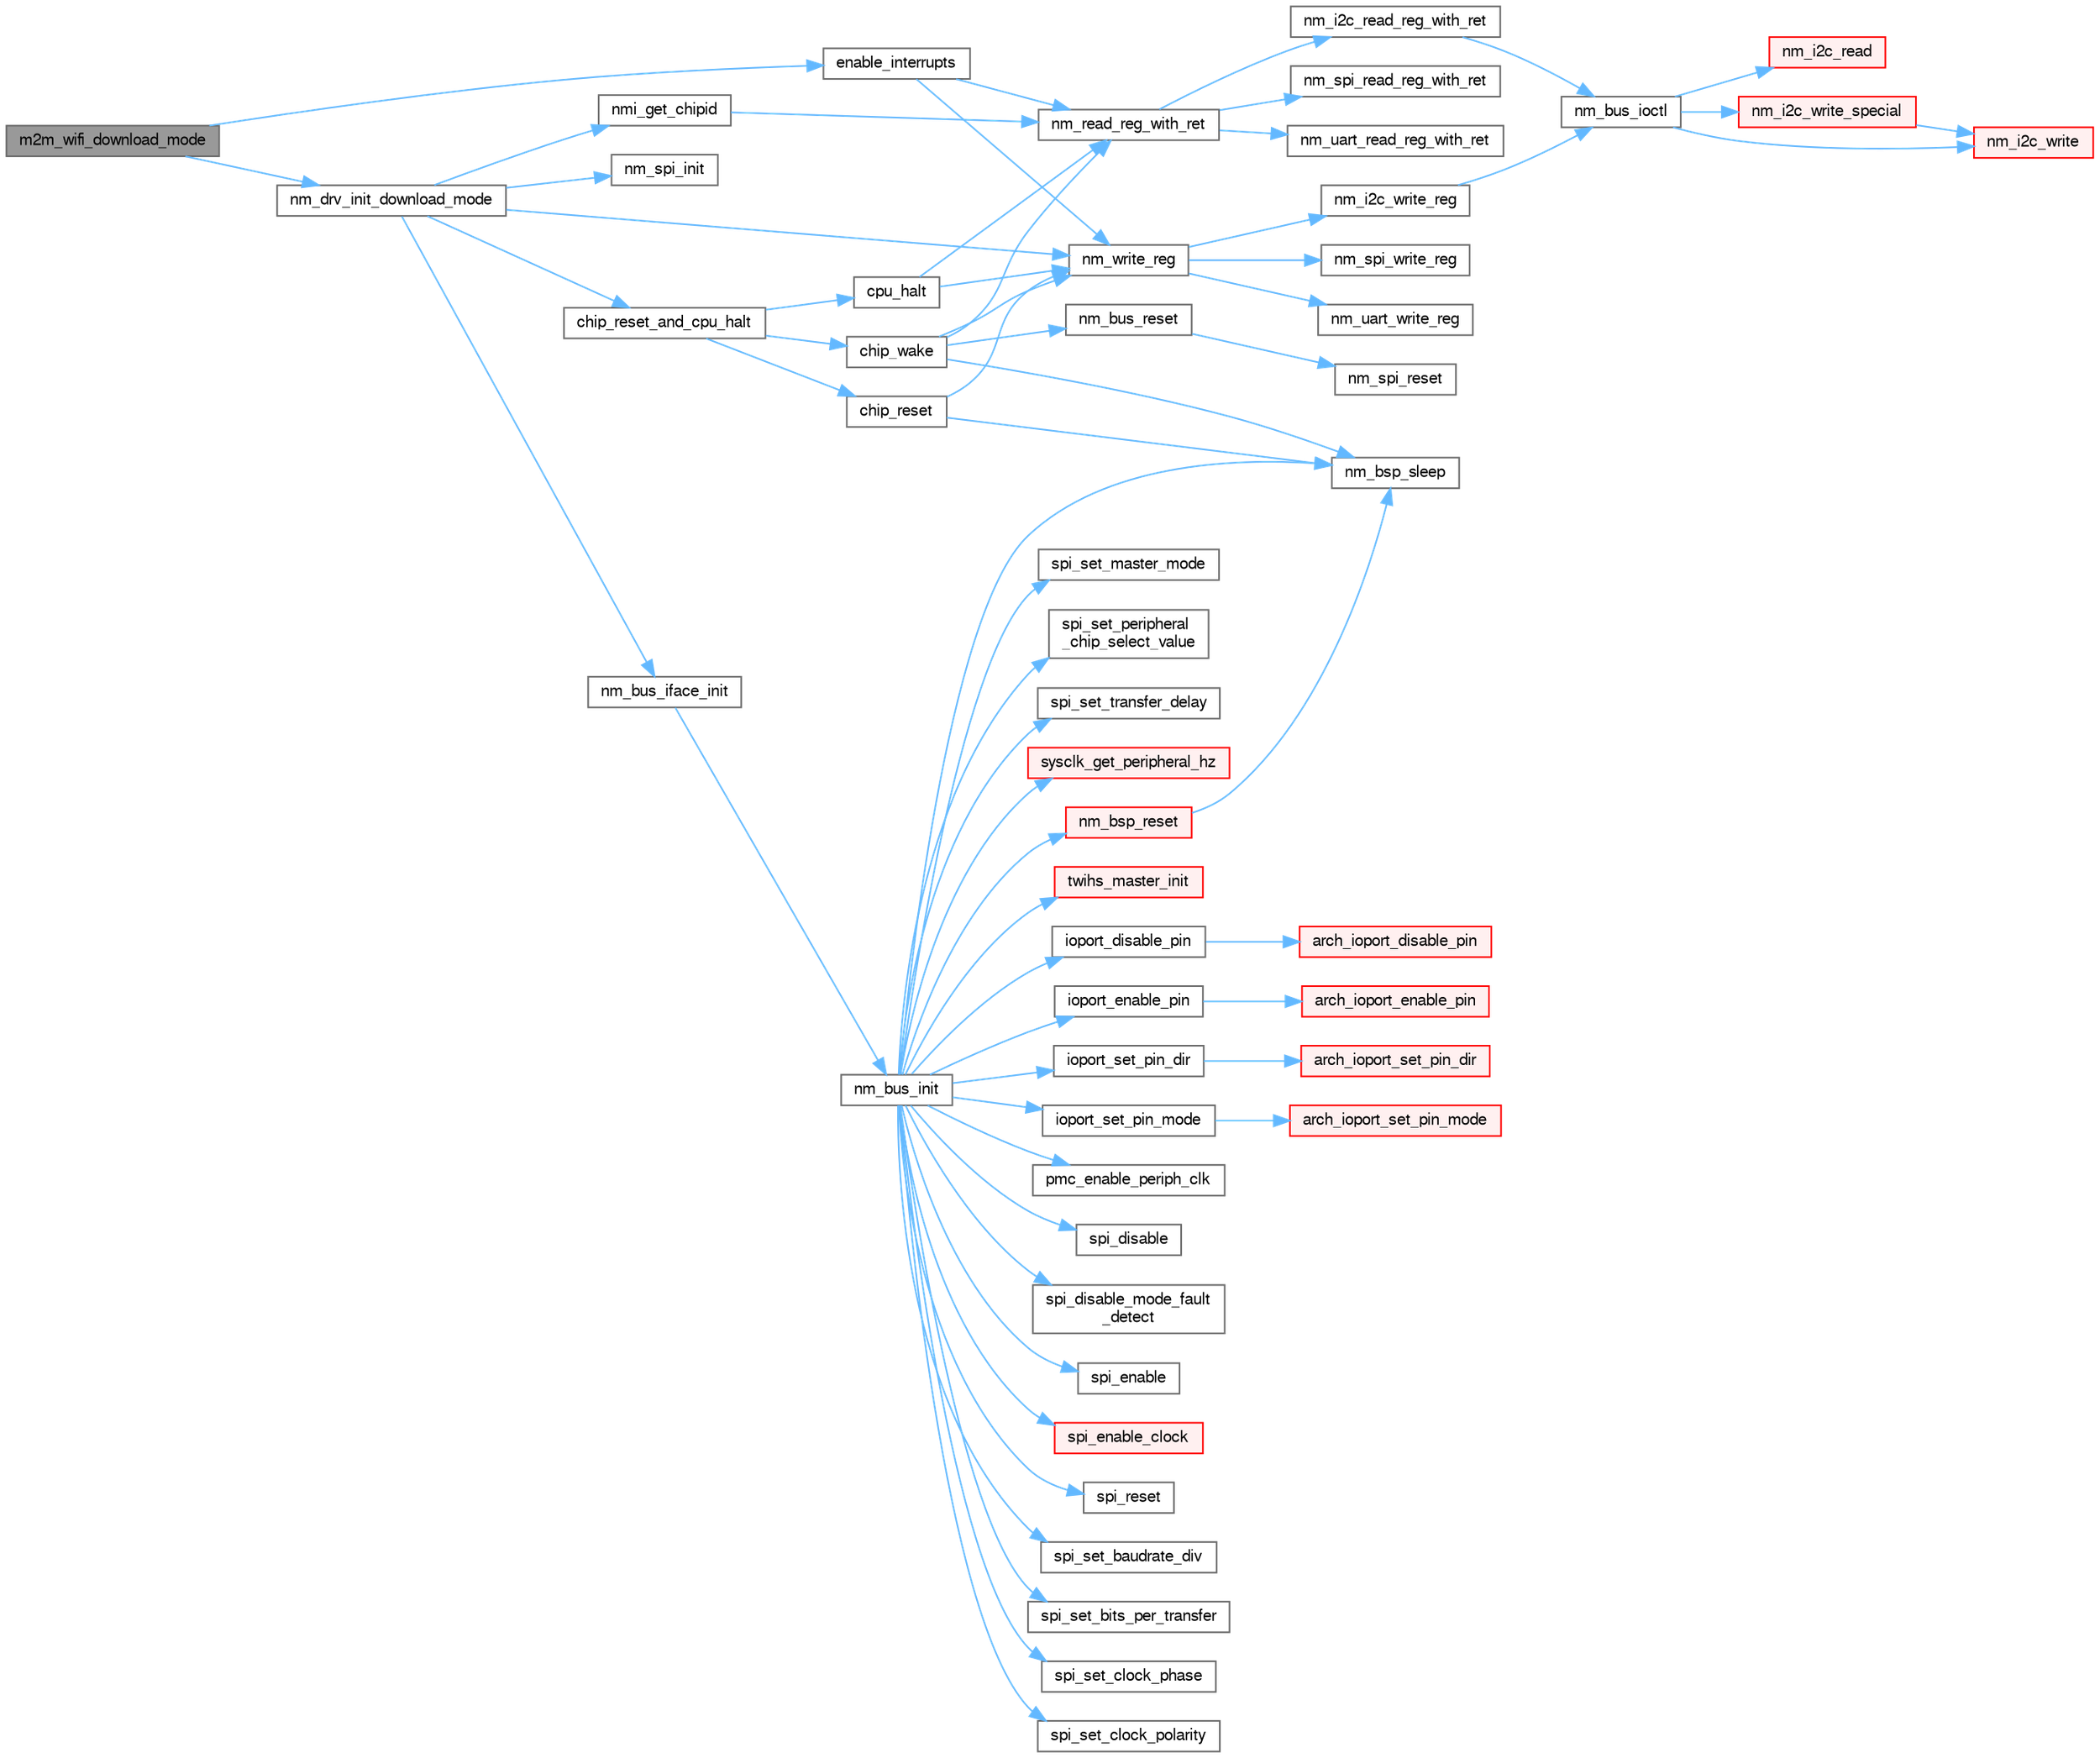 digraph "m2m_wifi_download_mode"
{
 // LATEX_PDF_SIZE
  bgcolor="transparent";
  edge [fontname=FreeSans,fontsize=10,labelfontname=FreeSans,labelfontsize=10];
  node [fontname=FreeSans,fontsize=10,shape=box,height=0.2,width=0.4];
  rankdir="LR";
  Node1 [label="m2m_wifi_download_mode",height=0.2,width=0.4,color="gray40", fillcolor="grey60", style="filled", fontcolor="black",tooltip="Prepares the WINC board before downloading any data (Firmware, Certificates, etc)."];
  Node1 -> Node2 [color="steelblue1",style="solid"];
  Node2 [label="enable_interrupts",height=0.2,width=0.4,color="grey40", fillcolor="white", style="filled",URL="$nmasic_8c.html#af3c5f659f6097d385b50070d4c67fa11",tooltip=" "];
  Node2 -> Node3 [color="steelblue1",style="solid"];
  Node3 [label="nm_read_reg_with_ret",height=0.2,width=0.4,color="grey40", fillcolor="white", style="filled",URL="$nmbus_8c.html#a475d273d8342f3f5c2a00e2887bf1b4f",tooltip=" "];
  Node3 -> Node4 [color="steelblue1",style="solid"];
  Node4 [label="nm_i2c_read_reg_with_ret",height=0.2,width=0.4,color="grey40", fillcolor="white", style="filled",URL="$nmi2c_8c.html#aa653cd4fd522820cd784c6328f372261",tooltip=" "];
  Node4 -> Node5 [color="steelblue1",style="solid"];
  Node5 [label="nm_bus_ioctl",height=0.2,width=0.4,color="grey40", fillcolor="white", style="filled",URL="$nm__bus__wrapper__same70_8c.html#aa98500dc13748397906e03440fb3892a",tooltip=" "];
  Node5 -> Node6 [color="steelblue1",style="solid"];
  Node6 [label="nm_i2c_read",height=0.2,width=0.4,color="red", fillcolor="#FFF0F0", style="filled",URL="$nm__bus__wrapper__same70_8c.html#a1240741839c5fb2592be8c34341aec6e",tooltip=" "];
  Node5 -> Node9 [color="steelblue1",style="solid"];
  Node9 [label="nm_i2c_write",height=0.2,width=0.4,color="red", fillcolor="#FFF0F0", style="filled",URL="$nm__bus__wrapper__same70_8c.html#afd98b5c0c472d424143edff9e8692624",tooltip=" "];
  Node5 -> Node11 [color="steelblue1",style="solid"];
  Node11 [label="nm_i2c_write_special",height=0.2,width=0.4,color="red", fillcolor="#FFF0F0", style="filled",URL="$nm__bus__wrapper__same70_8c.html#a471c97b3665281f2df10ccff14d5e537",tooltip=" "];
  Node11 -> Node9 [color="steelblue1",style="solid"];
  Node3 -> Node13 [color="steelblue1",style="solid"];
  Node13 [label="nm_spi_read_reg_with_ret",height=0.2,width=0.4,color="grey40", fillcolor="white", style="filled",URL="$nmspi_8h.html#aae92c14d16f00b293e10a8a3a86f9095",tooltip=" "];
  Node3 -> Node14 [color="steelblue1",style="solid"];
  Node14 [label="nm_uart_read_reg_with_ret",height=0.2,width=0.4,color="grey40", fillcolor="white", style="filled",URL="$nmuart_8h.html#a5ddecb766fd8041b0a2ff7f553f8183e",tooltip=" "];
  Node2 -> Node15 [color="steelblue1",style="solid"];
  Node15 [label="nm_write_reg",height=0.2,width=0.4,color="grey40", fillcolor="white", style="filled",URL="$nmbus_8c.html#a6a7d6b943cea86630575707ef80e09f9",tooltip=" "];
  Node15 -> Node16 [color="steelblue1",style="solid"];
  Node16 [label="nm_i2c_write_reg",height=0.2,width=0.4,color="grey40", fillcolor="white", style="filled",URL="$nmi2c_8c.html#a1bd0dd974a31b39146c20717bd6b7991",tooltip=" "];
  Node16 -> Node5 [color="steelblue1",style="solid"];
  Node15 -> Node17 [color="steelblue1",style="solid"];
  Node17 [label="nm_spi_write_reg",height=0.2,width=0.4,color="grey40", fillcolor="white", style="filled",URL="$nmspi_8h.html#a8e4e4efa9b987e6eed4c23b848248a32",tooltip=" "];
  Node15 -> Node18 [color="steelblue1",style="solid"];
  Node18 [label="nm_uart_write_reg",height=0.2,width=0.4,color="grey40", fillcolor="white", style="filled",URL="$nmuart_8h.html#a8d6ab67f8e0106126ba1748e68cd943c",tooltip=" "];
  Node1 -> Node19 [color="steelblue1",style="solid"];
  Node19 [label="nm_drv_init_download_mode",height=0.2,width=0.4,color="grey40", fillcolor="white", style="filled",URL="$nmdrv_8c.html#a4060f03db16ab07003d87fd5ddbff088",tooltip=" "];
  Node19 -> Node20 [color="steelblue1",style="solid"];
  Node20 [label="chip_reset_and_cpu_halt",height=0.2,width=0.4,color="grey40", fillcolor="white", style="filled",URL="$nmasic_8c.html#acdacad6d09edb1d329123e70145399ce",tooltip=" "];
  Node20 -> Node21 [color="steelblue1",style="solid"];
  Node21 [label="chip_reset",height=0.2,width=0.4,color="grey40", fillcolor="white", style="filled",URL="$nmasic_8c.html#a6a4516bd3101cf65fa64750b98a9a9b9",tooltip=" "];
  Node21 -> Node22 [color="steelblue1",style="solid"];
  Node22 [label="nm_bsp_sleep",height=0.2,width=0.4,color="grey40", fillcolor="white", style="filled",URL="$group___nm_bsp_sleep_fn.html#gadbf38ddf0138d8e0a4e4720909a7b081",tooltip="Used to put the host to sleep for the specified duration (in milliseconds). Forcing the host to sleep..."];
  Node21 -> Node15 [color="steelblue1",style="solid"];
  Node20 -> Node23 [color="steelblue1",style="solid"];
  Node23 [label="chip_wake",height=0.2,width=0.4,color="grey40", fillcolor="white", style="filled",URL="$nmasic_8c.html#abe05d6f4afa80ace3bd105d63dceda52",tooltip=" "];
  Node23 -> Node22 [color="steelblue1",style="solid"];
  Node23 -> Node24 [color="steelblue1",style="solid"];
  Node24 [label="nm_bus_reset",height=0.2,width=0.4,color="grey40", fillcolor="white", style="filled",URL="$nmbus_8c.html#a47e65a88a8262359d46de3cb869f481e",tooltip="reset bus interface"];
  Node24 -> Node25 [color="steelblue1",style="solid"];
  Node25 [label="nm_spi_reset",height=0.2,width=0.4,color="grey40", fillcolor="white", style="filled",URL="$nmspi_8h.html#a2277b874c5554c7f0675fcd5543aa6c0",tooltip="reset the SPI"];
  Node23 -> Node3 [color="steelblue1",style="solid"];
  Node23 -> Node15 [color="steelblue1",style="solid"];
  Node20 -> Node26 [color="steelblue1",style="solid"];
  Node26 [label="cpu_halt",height=0.2,width=0.4,color="grey40", fillcolor="white", style="filled",URL="$nmasic_8c.html#ac5b9f581066451f882ed893cf7ba626c",tooltip=" "];
  Node26 -> Node3 [color="steelblue1",style="solid"];
  Node26 -> Node15 [color="steelblue1",style="solid"];
  Node19 -> Node27 [color="steelblue1",style="solid"];
  Node27 [label="nm_bus_iface_init",height=0.2,width=0.4,color="grey40", fillcolor="white", style="filled",URL="$nmbus_8c.html#aaafc1bd52ccd798c512173f18543b966",tooltip=" "];
  Node27 -> Node28 [color="steelblue1",style="solid"];
  Node28 [label="nm_bus_init",height=0.2,width=0.4,color="grey40", fillcolor="white", style="filled",URL="$nm__bus__wrapper__same70_8c.html#ac6735b4dcb286ba50ed1b2db8ae04d31",tooltip=" "];
  Node28 -> Node29 [color="steelblue1",style="solid"];
  Node29 [label="ioport_disable_pin",height=0.2,width=0.4,color="grey40", fillcolor="white", style="filled",URL="$group__ioport__group.html#ga71ffb860475938ae5c465ae8a536b6fd",tooltip="Disable IOPORT pin, based on a pin created with IOPORT_CREATE_PIN()."];
  Node29 -> Node30 [color="steelblue1",style="solid"];
  Node30 [label="arch_ioport_disable_pin",height=0.2,width=0.4,color="red", fillcolor="#FFF0F0", style="filled",URL="$ioport__pio_8h.html#a82f958a6f615ffb46f48c4a59dd29df8",tooltip=" "];
  Node28 -> Node35 [color="steelblue1",style="solid"];
  Node35 [label="ioport_enable_pin",height=0.2,width=0.4,color="grey40", fillcolor="white", style="filled",URL="$group__ioport__group.html#gacdc3b4c6e23bed18c45de856fda5678f",tooltip="Enable an IOPORT pin, based on a pin created with IOPORT_CREATE_PIN()."];
  Node35 -> Node36 [color="steelblue1",style="solid"];
  Node36 [label="arch_ioport_enable_pin",height=0.2,width=0.4,color="red", fillcolor="#FFF0F0", style="filled",URL="$ioport__pio_8h.html#a3c14757dd8d1faed9b958d5380e583c1",tooltip=" "];
  Node28 -> Node38 [color="steelblue1",style="solid"];
  Node38 [label="ioport_set_pin_dir",height=0.2,width=0.4,color="grey40", fillcolor="white", style="filled",URL="$group__ioport__group.html#ga2d3cad38c936cf010569927289262350",tooltip="Set direction for a single IOPORT pin."];
  Node38 -> Node39 [color="steelblue1",style="solid"];
  Node39 [label="arch_ioport_set_pin_dir",height=0.2,width=0.4,color="red", fillcolor="#FFF0F0", style="filled",URL="$ioport__pio_8h.html#a5da8d7b9bd9d075d62e675a32af84aea",tooltip=" "];
  Node28 -> Node41 [color="steelblue1",style="solid"];
  Node41 [label="ioport_set_pin_mode",height=0.2,width=0.4,color="grey40", fillcolor="white", style="filled",URL="$group__ioport__group.html#ga09df7897a4e2401204c84211a29aa67a",tooltip="Set pin mode for one single IOPORT pin."];
  Node41 -> Node42 [color="steelblue1",style="solid"];
  Node42 [label="arch_ioport_set_pin_mode",height=0.2,width=0.4,color="red", fillcolor="#FFF0F0", style="filled",URL="$ioport__pio_8h.html#aac4ba5127f61519fb2f981ebefaa85bb",tooltip=" "];
  Node28 -> Node44 [color="steelblue1",style="solid"];
  Node44 [label="nm_bsp_reset",height=0.2,width=0.4,color="red", fillcolor="#FFF0F0", style="filled",URL="$group___nm_bsp_reset_fn.html#ga3e540428a9246a27c61999ecb7e13d05",tooltip="Reset WINC1500 SoC by setting CHIP_EN and RESET_N signals low, CHIP_EN high then RESET_N high."];
  Node44 -> Node22 [color="steelblue1",style="solid"];
  Node28 -> Node22 [color="steelblue1",style="solid"];
  Node28 -> Node47 [color="steelblue1",style="solid"];
  Node47 [label="pmc_enable_periph_clk",height=0.2,width=0.4,color="grey40", fillcolor="white", style="filled",URL="$group__sam__drivers__pmc__group.html#gad09de55bb493f4ebdd92305f24f27d62",tooltip="Enable the specified peripheral clock."];
  Node28 -> Node48 [color="steelblue1",style="solid"];
  Node48 [label="spi_disable",height=0.2,width=0.4,color="grey40", fillcolor="white", style="filled",URL="$drivers_2spi_2spi_8h.html#ae1923cf9736b951fa60a7404d4420812",tooltip="Disable SPI."];
  Node28 -> Node49 [color="steelblue1",style="solid"];
  Node49 [label="spi_disable_mode_fault\l_detect",height=0.2,width=0.4,color="grey40", fillcolor="white", style="filled",URL="$drivers_2spi_2spi_8h.html#a1498285b5ff73664ad14833e5ce01c6a",tooltip="Disable Mode Fault Detection."];
  Node28 -> Node50 [color="steelblue1",style="solid"];
  Node50 [label="spi_enable",height=0.2,width=0.4,color="grey40", fillcolor="white", style="filled",URL="$drivers_2spi_2spi_8h.html#a0d4feda4666a1448e5d41a8479b60689",tooltip="Enable SPI."];
  Node28 -> Node51 [color="steelblue1",style="solid"];
  Node51 [label="spi_enable_clock",height=0.2,width=0.4,color="red", fillcolor="#FFF0F0", style="filled",URL="$group__sam__drivers__spi__group.html#ga717643bb5d2401bed319b2ad8bc41462",tooltip="Enable SPI clock."];
  Node28 -> Node53 [color="steelblue1",style="solid"];
  Node53 [label="spi_reset",height=0.2,width=0.4,color="grey40", fillcolor="white", style="filled",URL="$drivers_2spi_2spi_8h.html#a678f8e496cc236c912f4105aebffef36",tooltip="Reset SPI and set it to Slave mode."];
  Node28 -> Node54 [color="steelblue1",style="solid"];
  Node54 [label="spi_set_baudrate_div",height=0.2,width=0.4,color="grey40", fillcolor="white", style="filled",URL="$group__sam__drivers__spi__group.html#ga28248e1b6c31317a2d0128e5eae6f516",tooltip="Set Serial Clock Baud Rate divider value (SCBR)."];
  Node28 -> Node55 [color="steelblue1",style="solid"];
  Node55 [label="spi_set_bits_per_transfer",height=0.2,width=0.4,color="grey40", fillcolor="white", style="filled",URL="$group__sam__drivers__spi__group.html#ga357d0caf683beeb0a84b4e0874dbbb2c",tooltip="Set number of bits per transfer."];
  Node28 -> Node56 [color="steelblue1",style="solid"];
  Node56 [label="spi_set_clock_phase",height=0.2,width=0.4,color="grey40", fillcolor="white", style="filled",URL="$group__sam__drivers__spi__group.html#gae7f5adbf3062c0a834cfd8f98b0c1878",tooltip="Set Data Capture Phase."];
  Node28 -> Node57 [color="steelblue1",style="solid"];
  Node57 [label="spi_set_clock_polarity",height=0.2,width=0.4,color="grey40", fillcolor="white", style="filled",URL="$group__sam__drivers__spi__group.html#ga5047dc4debab95407fa5b27360addc39",tooltip="Set clock default state."];
  Node28 -> Node58 [color="steelblue1",style="solid"];
  Node58 [label="spi_set_master_mode",height=0.2,width=0.4,color="grey40", fillcolor="white", style="filled",URL="$drivers_2spi_2spi_8h.html#a837805f2bd2b5f2c0a29e9651e503d34",tooltip="Set SPI to Master mode."];
  Node28 -> Node59 [color="steelblue1",style="solid"];
  Node59 [label="spi_set_peripheral\l_chip_select_value",height=0.2,width=0.4,color="grey40", fillcolor="white", style="filled",URL="$group__sam__drivers__spi__group.html#ga71131f0a9772ac93eeb6af52a1101ecc",tooltip="Set Peripheral Chip Select (PCS) value."];
  Node28 -> Node60 [color="steelblue1",style="solid"];
  Node60 [label="spi_set_transfer_delay",height=0.2,width=0.4,color="grey40", fillcolor="white", style="filled",URL="$group__sam__drivers__spi__group.html#ga4ccc2d131b456b98318bdb310e755447",tooltip="Configure timing for SPI transfer."];
  Node28 -> Node61 [color="steelblue1",style="solid"];
  Node61 [label="sysclk_get_peripheral_hz",height=0.2,width=0.4,color="red", fillcolor="#FFF0F0", style="filled",URL="$group__sysclk__group.html#ga8ae5a954767dfc4d16ce5ae7928e6edf",tooltip="Retrieves the current rate in Hz of the peripheral clocks."];
  Node28 -> Node63 [color="steelblue1",style="solid"];
  Node63 [label="twihs_master_init",height=0.2,width=0.4,color="red", fillcolor="#FFF0F0", style="filled",URL="$group__sam__drivers__twihs__group.html#gafd999c983530ad27654bc2ce4ced5127",tooltip="Initialize TWIHS master mode."];
  Node19 -> Node67 [color="steelblue1",style="solid"];
  Node67 [label="nm_spi_init",height=0.2,width=0.4,color="grey40", fillcolor="white", style="filled",URL="$nmspi_8h.html#ad47b5973430e547dd904b98a542b9ece",tooltip="Initialize the SPI."];
  Node19 -> Node15 [color="steelblue1",style="solid"];
  Node19 -> Node68 [color="steelblue1",style="solid"];
  Node68 [label="nmi_get_chipid",height=0.2,width=0.4,color="grey40", fillcolor="white", style="filled",URL="$nmasic_8c.html#a2325ac5878275e4ca3f99675cf78be72",tooltip=" "];
  Node68 -> Node3 [color="steelblue1",style="solid"];
}
